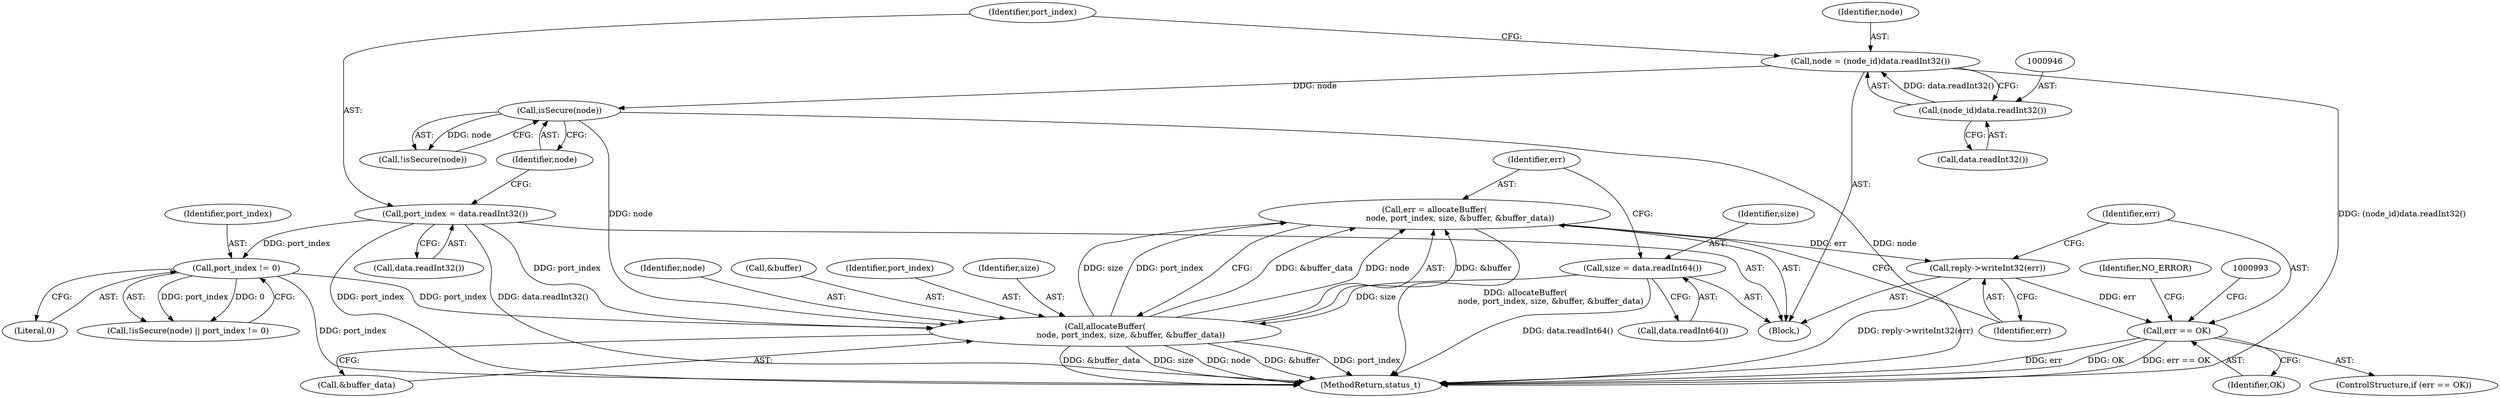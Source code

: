 digraph "0_Android_8d87321b704cb3f88e8cae668937d001fd63d5e3@API" {
"1000974" [label="(Call,err = allocateBuffer(\n                    node, port_index, size, &buffer, &buffer_data))"];
"1000976" [label="(Call,allocateBuffer(\n                    node, port_index, size, &buffer, &buffer_data))"];
"1000955" [label="(Call,isSecure(node))"];
"1000943" [label="(Call,node = (node_id)data.readInt32())"];
"1000945" [label="(Call,(node_id)data.readInt32())"];
"1000949" [label="(Call,port_index = data.readInt32())"];
"1000957" [label="(Call,port_index != 0)"];
"1000968" [label="(Call,size = data.readInt64())"];
"1000984" [label="(Call,reply->writeInt32(err))"];
"1000987" [label="(Call,err == OK)"];
"1000976" [label="(Call,allocateBuffer(\n                    node, port_index, size, &buffer, &buffer_data))"];
"1000982" [label="(Call,&buffer_data)"];
"1000987" [label="(Call,err == OK)"];
"1001207" [label="(MethodReturn,status_t)"];
"1000989" [label="(Identifier,OK)"];
"1000953" [label="(Call,!isSecure(node) || port_index != 0)"];
"1000944" [label="(Identifier,node)"];
"1000969" [label="(Identifier,size)"];
"1001000" [label="(Identifier,NO_ERROR)"];
"1000986" [label="(ControlStructure,if (err == OK))"];
"1000975" [label="(Identifier,err)"];
"1000956" [label="(Identifier,node)"];
"1000977" [label="(Identifier,node)"];
"1000980" [label="(Call,&buffer)"];
"1000954" [label="(Call,!isSecure(node))"];
"1000978" [label="(Identifier,port_index)"];
"1000958" [label="(Identifier,port_index)"];
"1000985" [label="(Identifier,err)"];
"1000955" [label="(Call,isSecure(node))"];
"1000974" [label="(Call,err = allocateBuffer(\n                    node, port_index, size, &buffer, &buffer_data))"];
"1000959" [label="(Literal,0)"];
"1000945" [label="(Call,(node_id)data.readInt32())"];
"1000979" [label="(Identifier,size)"];
"1000988" [label="(Identifier,err)"];
"1000950" [label="(Identifier,port_index)"];
"1000937" [label="(Block,)"];
"1000984" [label="(Call,reply->writeInt32(err))"];
"1000968" [label="(Call,size = data.readInt64())"];
"1000943" [label="(Call,node = (node_id)data.readInt32())"];
"1000947" [label="(Call,data.readInt32())"];
"1000970" [label="(Call,data.readInt64())"];
"1000957" [label="(Call,port_index != 0)"];
"1000951" [label="(Call,data.readInt32())"];
"1000949" [label="(Call,port_index = data.readInt32())"];
"1000974" -> "1000937"  [label="AST: "];
"1000974" -> "1000976"  [label="CFG: "];
"1000975" -> "1000974"  [label="AST: "];
"1000976" -> "1000974"  [label="AST: "];
"1000985" -> "1000974"  [label="CFG: "];
"1000974" -> "1001207"  [label="DDG: allocateBuffer(\n                    node, port_index, size, &buffer, &buffer_data)"];
"1000976" -> "1000974"  [label="DDG: size"];
"1000976" -> "1000974"  [label="DDG: port_index"];
"1000976" -> "1000974"  [label="DDG: &buffer_data"];
"1000976" -> "1000974"  [label="DDG: node"];
"1000976" -> "1000974"  [label="DDG: &buffer"];
"1000974" -> "1000984"  [label="DDG: err"];
"1000976" -> "1000982"  [label="CFG: "];
"1000977" -> "1000976"  [label="AST: "];
"1000978" -> "1000976"  [label="AST: "];
"1000979" -> "1000976"  [label="AST: "];
"1000980" -> "1000976"  [label="AST: "];
"1000982" -> "1000976"  [label="AST: "];
"1000976" -> "1001207"  [label="DDG: &buffer_data"];
"1000976" -> "1001207"  [label="DDG: size"];
"1000976" -> "1001207"  [label="DDG: node"];
"1000976" -> "1001207"  [label="DDG: &buffer"];
"1000976" -> "1001207"  [label="DDG: port_index"];
"1000955" -> "1000976"  [label="DDG: node"];
"1000949" -> "1000976"  [label="DDG: port_index"];
"1000957" -> "1000976"  [label="DDG: port_index"];
"1000968" -> "1000976"  [label="DDG: size"];
"1000955" -> "1000954"  [label="AST: "];
"1000955" -> "1000956"  [label="CFG: "];
"1000956" -> "1000955"  [label="AST: "];
"1000954" -> "1000955"  [label="CFG: "];
"1000955" -> "1001207"  [label="DDG: node"];
"1000955" -> "1000954"  [label="DDG: node"];
"1000943" -> "1000955"  [label="DDG: node"];
"1000943" -> "1000937"  [label="AST: "];
"1000943" -> "1000945"  [label="CFG: "];
"1000944" -> "1000943"  [label="AST: "];
"1000945" -> "1000943"  [label="AST: "];
"1000950" -> "1000943"  [label="CFG: "];
"1000943" -> "1001207"  [label="DDG: (node_id)data.readInt32()"];
"1000945" -> "1000943"  [label="DDG: data.readInt32()"];
"1000945" -> "1000947"  [label="CFG: "];
"1000946" -> "1000945"  [label="AST: "];
"1000947" -> "1000945"  [label="AST: "];
"1000949" -> "1000937"  [label="AST: "];
"1000949" -> "1000951"  [label="CFG: "];
"1000950" -> "1000949"  [label="AST: "];
"1000951" -> "1000949"  [label="AST: "];
"1000956" -> "1000949"  [label="CFG: "];
"1000949" -> "1001207"  [label="DDG: port_index"];
"1000949" -> "1001207"  [label="DDG: data.readInt32()"];
"1000949" -> "1000957"  [label="DDG: port_index"];
"1000957" -> "1000953"  [label="AST: "];
"1000957" -> "1000959"  [label="CFG: "];
"1000958" -> "1000957"  [label="AST: "];
"1000959" -> "1000957"  [label="AST: "];
"1000953" -> "1000957"  [label="CFG: "];
"1000957" -> "1001207"  [label="DDG: port_index"];
"1000957" -> "1000953"  [label="DDG: port_index"];
"1000957" -> "1000953"  [label="DDG: 0"];
"1000968" -> "1000937"  [label="AST: "];
"1000968" -> "1000970"  [label="CFG: "];
"1000969" -> "1000968"  [label="AST: "];
"1000970" -> "1000968"  [label="AST: "];
"1000975" -> "1000968"  [label="CFG: "];
"1000968" -> "1001207"  [label="DDG: data.readInt64()"];
"1000984" -> "1000937"  [label="AST: "];
"1000984" -> "1000985"  [label="CFG: "];
"1000985" -> "1000984"  [label="AST: "];
"1000988" -> "1000984"  [label="CFG: "];
"1000984" -> "1001207"  [label="DDG: reply->writeInt32(err)"];
"1000984" -> "1000987"  [label="DDG: err"];
"1000987" -> "1000986"  [label="AST: "];
"1000987" -> "1000989"  [label="CFG: "];
"1000988" -> "1000987"  [label="AST: "];
"1000989" -> "1000987"  [label="AST: "];
"1000993" -> "1000987"  [label="CFG: "];
"1001000" -> "1000987"  [label="CFG: "];
"1000987" -> "1001207"  [label="DDG: err"];
"1000987" -> "1001207"  [label="DDG: OK"];
"1000987" -> "1001207"  [label="DDG: err == OK"];
}
